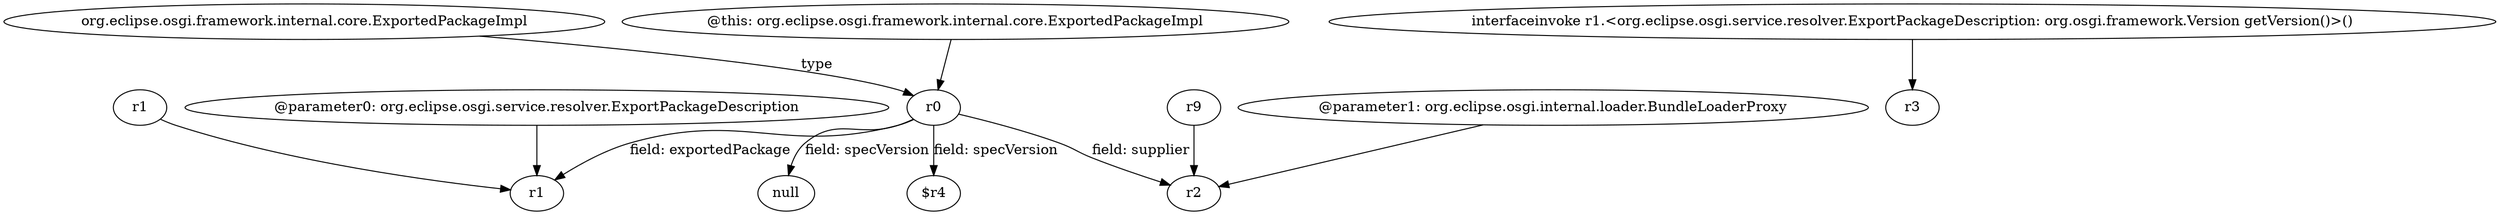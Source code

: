 digraph g {
0[label="r1"]
1[label="r1"]
0->1[label=""]
2[label="r0"]
2->1[label="field: exportedPackage"]
3[label="r9"]
4[label="r2"]
3->4[label=""]
5[label="@parameter0: org.eclipse.osgi.service.resolver.ExportPackageDescription"]
5->1[label=""]
6[label="interfaceinvoke r1.<org.eclipse.osgi.service.resolver.ExportPackageDescription: org.osgi.framework.Version getVersion()>()"]
7[label="r3"]
6->7[label=""]
8[label="org.eclipse.osgi.framework.internal.core.ExportedPackageImpl"]
8->2[label="type"]
9[label="@parameter1: org.eclipse.osgi.internal.loader.BundleLoaderProxy"]
9->4[label=""]
10[label="@this: org.eclipse.osgi.framework.internal.core.ExportedPackageImpl"]
10->2[label=""]
11[label="null"]
2->11[label="field: specVersion"]
2->4[label="field: supplier"]
12[label="$r4"]
2->12[label="field: specVersion"]
}